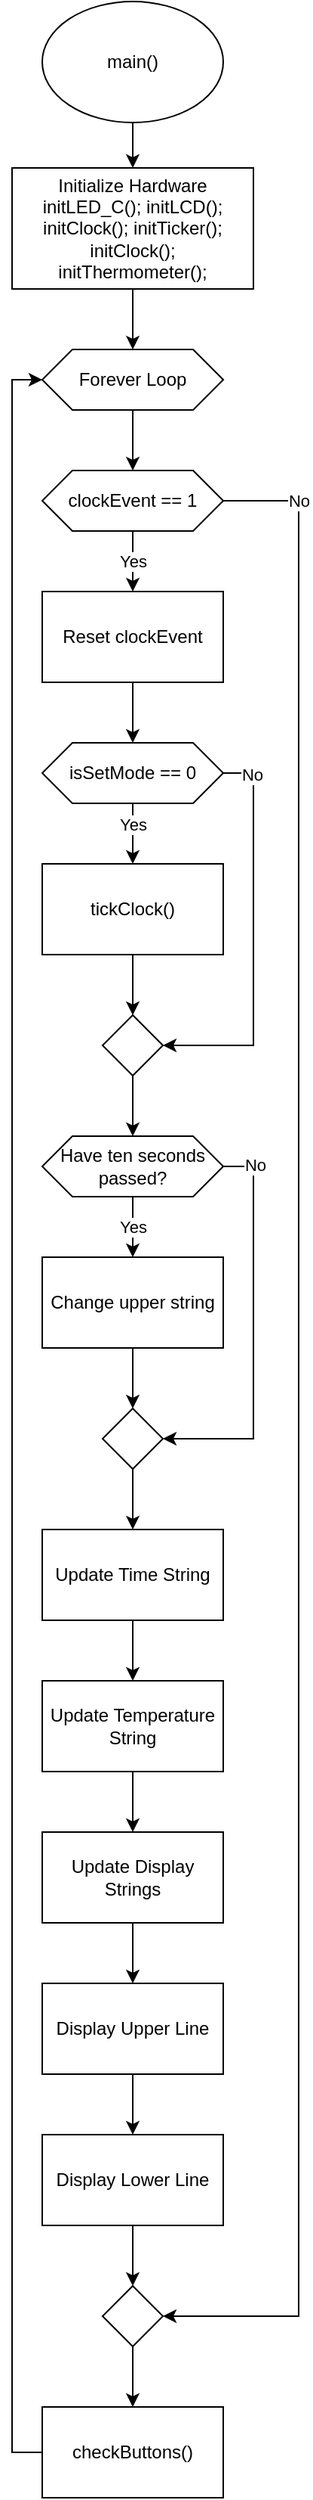 <mxfile version="24.4.2" type="github" pages="6">
  <diagram name="flowchart_main_c_v1" id="LAKEMwU9PvFR6IIZpZZs">
    <mxGraphModel dx="674" dy="557" grid="1" gridSize="10" guides="1" tooltips="1" connect="1" arrows="1" fold="1" page="0" pageScale="1" pageWidth="827" pageHeight="1169" math="0" shadow="0">
      <root>
        <mxCell id="0" />
        <mxCell id="1" parent="0" />
        <mxCell id="TqmoeLS89Wx1oiJrOEIb-1" style="edgeStyle=orthogonalEdgeStyle;rounded=0;orthogonalLoop=1;jettySize=auto;html=1;exitX=0.5;exitY=1;exitDx=0;exitDy=0;" edge="1" parent="1" source="TqmoeLS89Wx1oiJrOEIb-2" target="TqmoeLS89Wx1oiJrOEIb-4">
          <mxGeometry relative="1" as="geometry">
            <mxPoint x="400.238" y="360" as="targetPoint" />
          </mxGeometry>
        </mxCell>
        <mxCell id="TqmoeLS89Wx1oiJrOEIb-2" value="main()" style="ellipse;whiteSpace=wrap;html=1;" vertex="1" parent="1">
          <mxGeometry x="340" y="250" width="120" height="80" as="geometry" />
        </mxCell>
        <mxCell id="TqmoeLS89Wx1oiJrOEIb-3" value="" style="edgeStyle=orthogonalEdgeStyle;rounded=0;orthogonalLoop=1;jettySize=auto;html=1;" edge="1" parent="1" source="TqmoeLS89Wx1oiJrOEIb-4" target="TqmoeLS89Wx1oiJrOEIb-6">
          <mxGeometry relative="1" as="geometry">
            <mxPoint x="400" y="520" as="targetPoint" />
          </mxGeometry>
        </mxCell>
        <mxCell id="TqmoeLS89Wx1oiJrOEIb-4" value="&lt;div&gt;Initialize Hardware&lt;/div&gt;&lt;div&gt;initLED_C(); initLCD(); initClock(); initTicker(); initClock(); initThermometer();&lt;br&gt;&lt;/div&gt;" style="rounded=0;whiteSpace=wrap;html=1;" vertex="1" parent="1">
          <mxGeometry x="320" y="360" width="160" height="80" as="geometry" />
        </mxCell>
        <mxCell id="TqmoeLS89Wx1oiJrOEIb-5" style="edgeStyle=orthogonalEdgeStyle;rounded=0;orthogonalLoop=1;jettySize=auto;html=1;exitX=0.5;exitY=1;exitDx=0;exitDy=0;entryX=0.5;entryY=0;entryDx=0;entryDy=0;" edge="1" parent="1" source="TqmoeLS89Wx1oiJrOEIb-6" target="TqmoeLS89Wx1oiJrOEIb-10">
          <mxGeometry relative="1" as="geometry" />
        </mxCell>
        <mxCell id="TqmoeLS89Wx1oiJrOEIb-6" value="Forever Loop" style="shape=hexagon;perimeter=hexagonPerimeter2;whiteSpace=wrap;html=1;fixedSize=1;" vertex="1" parent="1">
          <mxGeometry x="340" y="480" width="120" height="40" as="geometry" />
        </mxCell>
        <mxCell id="TqmoeLS89Wx1oiJrOEIb-7" value="Yes" style="edgeStyle=orthogonalEdgeStyle;rounded=0;orthogonalLoop=1;jettySize=auto;html=1;" edge="1" parent="1" source="TqmoeLS89Wx1oiJrOEIb-10" target="TqmoeLS89Wx1oiJrOEIb-12">
          <mxGeometry relative="1" as="geometry" />
        </mxCell>
        <mxCell id="TqmoeLS89Wx1oiJrOEIb-8" style="edgeStyle=orthogonalEdgeStyle;rounded=0;orthogonalLoop=1;jettySize=auto;html=1;exitX=1;exitY=0.5;exitDx=0;exitDy=0;entryX=1;entryY=0.5;entryDx=0;entryDy=0;" edge="1" parent="1" source="TqmoeLS89Wx1oiJrOEIb-10" target="TqmoeLS89Wx1oiJrOEIb-42">
          <mxGeometry relative="1" as="geometry">
            <Array as="points">
              <mxPoint x="510" y="580" />
              <mxPoint x="510" y="1780" />
            </Array>
          </mxGeometry>
        </mxCell>
        <mxCell id="TqmoeLS89Wx1oiJrOEIb-9" value="No" style="edgeLabel;html=1;align=center;verticalAlign=middle;resizable=0;points=[];" vertex="1" connectable="0" parent="TqmoeLS89Wx1oiJrOEIb-8">
          <mxGeometry x="-0.921" y="3" relative="1" as="geometry">
            <mxPoint x="-3" y="-3" as="offset" />
          </mxGeometry>
        </mxCell>
        <mxCell id="TqmoeLS89Wx1oiJrOEIb-10" value="clockEvent == 1" style="shape=hexagon;perimeter=hexagonPerimeter2;whiteSpace=wrap;html=1;fixedSize=1;" vertex="1" parent="1">
          <mxGeometry x="340" y="560" width="120" height="40" as="geometry" />
        </mxCell>
        <mxCell id="TqmoeLS89Wx1oiJrOEIb-11" style="edgeStyle=orthogonalEdgeStyle;rounded=0;orthogonalLoop=1;jettySize=auto;html=1;exitX=0.5;exitY=1;exitDx=0;exitDy=0;entryX=0.5;entryY=0;entryDx=0;entryDy=0;" edge="1" parent="1" source="TqmoeLS89Wx1oiJrOEIb-12" target="TqmoeLS89Wx1oiJrOEIb-17">
          <mxGeometry relative="1" as="geometry" />
        </mxCell>
        <mxCell id="TqmoeLS89Wx1oiJrOEIb-12" value="Reset clockEvent" style="whiteSpace=wrap;html=1;" vertex="1" parent="1">
          <mxGeometry x="340" y="640" width="120" height="60" as="geometry" />
        </mxCell>
        <mxCell id="TqmoeLS89Wx1oiJrOEIb-13" value="" style="edgeStyle=orthogonalEdgeStyle;rounded=0;orthogonalLoop=1;jettySize=auto;html=1;" edge="1" parent="1" source="TqmoeLS89Wx1oiJrOEIb-17" target="TqmoeLS89Wx1oiJrOEIb-19">
          <mxGeometry relative="1" as="geometry" />
        </mxCell>
        <mxCell id="TqmoeLS89Wx1oiJrOEIb-14" value="&lt;div&gt;Yes&lt;/div&gt;" style="edgeLabel;html=1;align=center;verticalAlign=middle;resizable=0;points=[];movable=0;rotatable=0;deletable=0;editable=0;locked=1;connectable=0;" vertex="1" connectable="0" parent="TqmoeLS89Wx1oiJrOEIb-13">
          <mxGeometry x="-0.325" y="-1" relative="1" as="geometry">
            <mxPoint x="1" as="offset" />
          </mxGeometry>
        </mxCell>
        <mxCell id="TqmoeLS89Wx1oiJrOEIb-15" style="edgeStyle=orthogonalEdgeStyle;rounded=0;orthogonalLoop=1;jettySize=auto;html=1;exitX=1;exitY=0.5;exitDx=0;exitDy=0;entryX=1;entryY=0.5;entryDx=0;entryDy=0;" edge="1" parent="1" source="TqmoeLS89Wx1oiJrOEIb-17" target="TqmoeLS89Wx1oiJrOEIb-21">
          <mxGeometry relative="1" as="geometry" />
        </mxCell>
        <mxCell id="TqmoeLS89Wx1oiJrOEIb-16" value="&lt;div&gt;No&lt;/div&gt;" style="edgeLabel;html=1;align=center;verticalAlign=middle;resizable=0;points=[];" vertex="1" connectable="0" parent="TqmoeLS89Wx1oiJrOEIb-15">
          <mxGeometry x="-0.172" y="-1" relative="1" as="geometry">
            <mxPoint y="-87" as="offset" />
          </mxGeometry>
        </mxCell>
        <mxCell id="TqmoeLS89Wx1oiJrOEIb-17" value="isSetMode == 0" style="shape=hexagon;perimeter=hexagonPerimeter2;whiteSpace=wrap;html=1;fixedSize=1;" vertex="1" parent="1">
          <mxGeometry x="340" y="740" width="120" height="40" as="geometry" />
        </mxCell>
        <mxCell id="TqmoeLS89Wx1oiJrOEIb-18" value="" style="edgeStyle=orthogonalEdgeStyle;rounded=0;orthogonalLoop=1;jettySize=auto;html=1;" edge="1" parent="1" source="TqmoeLS89Wx1oiJrOEIb-19" target="TqmoeLS89Wx1oiJrOEIb-21">
          <mxGeometry relative="1" as="geometry" />
        </mxCell>
        <mxCell id="TqmoeLS89Wx1oiJrOEIb-19" value="tickClock()" style="whiteSpace=wrap;html=1;" vertex="1" parent="1">
          <mxGeometry x="340" y="820" width="120" height="60" as="geometry" />
        </mxCell>
        <mxCell id="TqmoeLS89Wx1oiJrOEIb-20" style="edgeStyle=orthogonalEdgeStyle;rounded=0;orthogonalLoop=1;jettySize=auto;html=1;exitX=0.5;exitY=1;exitDx=0;exitDy=0;entryX=0.5;entryY=0;entryDx=0;entryDy=0;" edge="1" parent="1" source="TqmoeLS89Wx1oiJrOEIb-21" target="TqmoeLS89Wx1oiJrOEIb-26">
          <mxGeometry relative="1" as="geometry" />
        </mxCell>
        <mxCell id="TqmoeLS89Wx1oiJrOEIb-21" value="" style="rhombus;whiteSpace=wrap;html=1;" vertex="1" parent="1">
          <mxGeometry x="380" y="920" width="40" height="40" as="geometry" />
        </mxCell>
        <mxCell id="TqmoeLS89Wx1oiJrOEIb-22" value="" style="edgeStyle=orthogonalEdgeStyle;rounded=0;orthogonalLoop=1;jettySize=auto;html=1;" edge="1" parent="1" source="TqmoeLS89Wx1oiJrOEIb-26" target="TqmoeLS89Wx1oiJrOEIb-28">
          <mxGeometry relative="1" as="geometry" />
        </mxCell>
        <mxCell id="TqmoeLS89Wx1oiJrOEIb-23" value="&lt;div&gt;Yes&lt;/div&gt;" style="edgeLabel;html=1;align=center;verticalAlign=middle;resizable=0;points=[];" vertex="1" connectable="0" parent="TqmoeLS89Wx1oiJrOEIb-22">
          <mxGeometry x="-0.45" y="-2" relative="1" as="geometry">
            <mxPoint x="2" y="9" as="offset" />
          </mxGeometry>
        </mxCell>
        <mxCell id="TqmoeLS89Wx1oiJrOEIb-24" style="edgeStyle=orthogonalEdgeStyle;rounded=0;orthogonalLoop=1;jettySize=auto;html=1;exitX=1;exitY=0.5;exitDx=0;exitDy=0;entryX=1;entryY=0.5;entryDx=0;entryDy=0;" edge="1" parent="1" source="TqmoeLS89Wx1oiJrOEIb-26" target="TqmoeLS89Wx1oiJrOEIb-30">
          <mxGeometry relative="1" as="geometry" />
        </mxCell>
        <mxCell id="TqmoeLS89Wx1oiJrOEIb-25" value="No" style="edgeLabel;html=1;align=center;verticalAlign=middle;resizable=0;points=[];" vertex="1" connectable="0" parent="TqmoeLS89Wx1oiJrOEIb-24">
          <mxGeometry x="-0.846" y="2" relative="1" as="geometry">
            <mxPoint x="-1" y="-1" as="offset" />
          </mxGeometry>
        </mxCell>
        <mxCell id="TqmoeLS89Wx1oiJrOEIb-26" value="Have ten seconds passed?" style="shape=hexagon;perimeter=hexagonPerimeter2;whiteSpace=wrap;html=1;fixedSize=1;" vertex="1" parent="1">
          <mxGeometry x="340" y="1000" width="120" height="40" as="geometry" />
        </mxCell>
        <mxCell id="TqmoeLS89Wx1oiJrOEIb-27" value="" style="edgeStyle=orthogonalEdgeStyle;rounded=0;orthogonalLoop=1;jettySize=auto;html=1;" edge="1" parent="1" source="TqmoeLS89Wx1oiJrOEIb-28" target="TqmoeLS89Wx1oiJrOEIb-30">
          <mxGeometry relative="1" as="geometry" />
        </mxCell>
        <mxCell id="TqmoeLS89Wx1oiJrOEIb-28" value="Change upper string" style="whiteSpace=wrap;html=1;" vertex="1" parent="1">
          <mxGeometry x="340" y="1080" width="120" height="60" as="geometry" />
        </mxCell>
        <mxCell id="TqmoeLS89Wx1oiJrOEIb-29" value="" style="edgeStyle=orthogonalEdgeStyle;rounded=0;orthogonalLoop=1;jettySize=auto;html=1;" edge="1" parent="1" source="TqmoeLS89Wx1oiJrOEIb-30" target="TqmoeLS89Wx1oiJrOEIb-32">
          <mxGeometry relative="1" as="geometry" />
        </mxCell>
        <mxCell id="TqmoeLS89Wx1oiJrOEIb-30" value="" style="rhombus;whiteSpace=wrap;html=1;" vertex="1" parent="1">
          <mxGeometry x="380" y="1180" width="40" height="40" as="geometry" />
        </mxCell>
        <mxCell id="TqmoeLS89Wx1oiJrOEIb-31" value="" style="edgeStyle=orthogonalEdgeStyle;rounded=0;orthogonalLoop=1;jettySize=auto;html=1;" edge="1" parent="1" source="TqmoeLS89Wx1oiJrOEIb-32" target="TqmoeLS89Wx1oiJrOEIb-34">
          <mxGeometry relative="1" as="geometry" />
        </mxCell>
        <mxCell id="TqmoeLS89Wx1oiJrOEIb-32" value="Update Time String" style="whiteSpace=wrap;html=1;" vertex="1" parent="1">
          <mxGeometry x="340" y="1260" width="120" height="60" as="geometry" />
        </mxCell>
        <mxCell id="TqmoeLS89Wx1oiJrOEIb-33" value="" style="edgeStyle=orthogonalEdgeStyle;rounded=0;orthogonalLoop=1;jettySize=auto;html=1;" edge="1" parent="1" source="TqmoeLS89Wx1oiJrOEIb-34" target="TqmoeLS89Wx1oiJrOEIb-36">
          <mxGeometry relative="1" as="geometry" />
        </mxCell>
        <mxCell id="TqmoeLS89Wx1oiJrOEIb-34" value="Update Temperature String" style="whiteSpace=wrap;html=1;" vertex="1" parent="1">
          <mxGeometry x="340" y="1360" width="120" height="60" as="geometry" />
        </mxCell>
        <mxCell id="TqmoeLS89Wx1oiJrOEIb-35" value="" style="edgeStyle=orthogonalEdgeStyle;rounded=0;orthogonalLoop=1;jettySize=auto;html=1;" edge="1" parent="1" source="TqmoeLS89Wx1oiJrOEIb-36" target="TqmoeLS89Wx1oiJrOEIb-38">
          <mxGeometry relative="1" as="geometry" />
        </mxCell>
        <mxCell id="TqmoeLS89Wx1oiJrOEIb-36" value="Update Display Strings" style="whiteSpace=wrap;html=1;" vertex="1" parent="1">
          <mxGeometry x="340" y="1460" width="120" height="60" as="geometry" />
        </mxCell>
        <mxCell id="TqmoeLS89Wx1oiJrOEIb-37" value="" style="edgeStyle=orthogonalEdgeStyle;rounded=0;orthogonalLoop=1;jettySize=auto;html=1;" edge="1" parent="1" source="TqmoeLS89Wx1oiJrOEIb-38" target="TqmoeLS89Wx1oiJrOEIb-40">
          <mxGeometry relative="1" as="geometry" />
        </mxCell>
        <mxCell id="TqmoeLS89Wx1oiJrOEIb-38" value="Display Upper Line" style="whiteSpace=wrap;html=1;" vertex="1" parent="1">
          <mxGeometry x="340" y="1560" width="120" height="60" as="geometry" />
        </mxCell>
        <mxCell id="TqmoeLS89Wx1oiJrOEIb-39" value="" style="edgeStyle=orthogonalEdgeStyle;rounded=0;orthogonalLoop=1;jettySize=auto;html=1;" edge="1" parent="1" source="TqmoeLS89Wx1oiJrOEIb-40" target="TqmoeLS89Wx1oiJrOEIb-42">
          <mxGeometry relative="1" as="geometry" />
        </mxCell>
        <mxCell id="TqmoeLS89Wx1oiJrOEIb-40" value="Display Lower Line" style="whiteSpace=wrap;html=1;" vertex="1" parent="1">
          <mxGeometry x="340" y="1660" width="120" height="60" as="geometry" />
        </mxCell>
        <mxCell id="TqmoeLS89Wx1oiJrOEIb-41" value="" style="edgeStyle=orthogonalEdgeStyle;rounded=0;orthogonalLoop=1;jettySize=auto;html=1;" edge="1" parent="1" source="TqmoeLS89Wx1oiJrOEIb-42" target="TqmoeLS89Wx1oiJrOEIb-44">
          <mxGeometry relative="1" as="geometry" />
        </mxCell>
        <mxCell id="TqmoeLS89Wx1oiJrOEIb-42" value="" style="rhombus;whiteSpace=wrap;html=1;" vertex="1" parent="1">
          <mxGeometry x="380" y="1760" width="40" height="40" as="geometry" />
        </mxCell>
        <mxCell id="TqmoeLS89Wx1oiJrOEIb-43" style="edgeStyle=orthogonalEdgeStyle;rounded=0;orthogonalLoop=1;jettySize=auto;html=1;exitX=0;exitY=0.5;exitDx=0;exitDy=0;entryX=0;entryY=0.5;entryDx=0;entryDy=0;" edge="1" parent="1" source="TqmoeLS89Wx1oiJrOEIb-44" target="TqmoeLS89Wx1oiJrOEIb-6">
          <mxGeometry relative="1" as="geometry" />
        </mxCell>
        <mxCell id="TqmoeLS89Wx1oiJrOEIb-44" value="checkButtons()" style="whiteSpace=wrap;html=1;" vertex="1" parent="1">
          <mxGeometry x="340" y="1840" width="120" height="60" as="geometry" />
        </mxCell>
      </root>
    </mxGraphModel>
  </diagram>
  <diagram name="flowchart_led_asm_v1" id="KltzF19rLZG0fNIekWbs">
    <mxGraphModel dx="843" dy="696" grid="1" gridSize="10" guides="1" tooltips="1" connect="1" arrows="1" fold="1" page="0" pageScale="1" pageWidth="827" pageHeight="1169" math="0" shadow="0">
      <root>
        <mxCell id="0" />
        <mxCell id="1" parent="0" />
        <mxCell id="3n9LEDOtnd_Jcds808YG-3" value="" style="edgeStyle=orthogonalEdgeStyle;rounded=0;orthogonalLoop=1;jettySize=auto;html=1;" edge="1" parent="1" source="3cs3qNd--yN3s4iW0PKz-1" target="3n9LEDOtnd_Jcds808YG-2">
          <mxGeometry relative="1" as="geometry" />
        </mxCell>
        <mxCell id="3cs3qNd--yN3s4iW0PKz-1" value="initLED()" style="ellipse;whiteSpace=wrap;html=1;" vertex="1" parent="1">
          <mxGeometry x="40" y="160" width="120" height="80" as="geometry" />
        </mxCell>
        <mxCell id="3n9LEDOtnd_Jcds808YG-9" value="" style="edgeStyle=orthogonalEdgeStyle;rounded=0;orthogonalLoop=1;jettySize=auto;html=1;" edge="1" parent="1" source="3cs3qNd--yN3s4iW0PKz-2" target="3n9LEDOtnd_Jcds808YG-8">
          <mxGeometry relative="1" as="geometry" />
        </mxCell>
        <mxCell id="3cs3qNd--yN3s4iW0PKz-2" value="setLED()" style="ellipse;whiteSpace=wrap;html=1;" vertex="1" parent="1">
          <mxGeometry x="240" y="160" width="120" height="80" as="geometry" />
        </mxCell>
        <mxCell id="3n9LEDOtnd_Jcds808YG-11" value="" style="edgeStyle=orthogonalEdgeStyle;rounded=0;orthogonalLoop=1;jettySize=auto;html=1;" edge="1" parent="1" source="3cs3qNd--yN3s4iW0PKz-3" target="3n9LEDOtnd_Jcds808YG-10">
          <mxGeometry relative="1" as="geometry" />
        </mxCell>
        <mxCell id="3cs3qNd--yN3s4iW0PKz-3" value="getLED()" style="ellipse;whiteSpace=wrap;html=1;" vertex="1" parent="1">
          <mxGeometry x="440" y="160" width="120" height="80" as="geometry" />
        </mxCell>
        <mxCell id="3n9LEDOtnd_Jcds808YG-13" value="" style="edgeStyle=orthogonalEdgeStyle;rounded=0;orthogonalLoop=1;jettySize=auto;html=1;" edge="1" parent="1" source="3cs3qNd--yN3s4iW0PKz-4" target="3n9LEDOtnd_Jcds808YG-12">
          <mxGeometry relative="1" as="geometry" />
        </mxCell>
        <mxCell id="3cs3qNd--yN3s4iW0PKz-4" value="toggleLED()" style="ellipse;whiteSpace=wrap;html=1;" vertex="1" parent="1">
          <mxGeometry x="640" y="160" width="120" height="80" as="geometry" />
        </mxCell>
        <mxCell id="3n9LEDOtnd_Jcds808YG-5" value="" style="edgeStyle=orthogonalEdgeStyle;rounded=0;orthogonalLoop=1;jettySize=auto;html=1;" edge="1" parent="1" source="3n9LEDOtnd_Jcds808YG-2" target="3n9LEDOtnd_Jcds808YG-4">
          <mxGeometry relative="1" as="geometry" />
        </mxCell>
        <mxCell id="3n9LEDOtnd_Jcds808YG-2" value="Set Port J.1 as output" style="whiteSpace=wrap;html=1;" vertex="1" parent="1">
          <mxGeometry x="40" y="280" width="120" height="60" as="geometry" />
        </mxCell>
        <mxCell id="3n9LEDOtnd_Jcds808YG-7" value="" style="edgeStyle=orthogonalEdgeStyle;rounded=0;orthogonalLoop=1;jettySize=auto;html=1;" edge="1" parent="1" source="3n9LEDOtnd_Jcds808YG-4" target="3n9LEDOtnd_Jcds808YG-6">
          <mxGeometry relative="1" as="geometry" />
        </mxCell>
        <mxCell id="3n9LEDOtnd_Jcds808YG-4" value="J.1=0 to activate LEDs" style="whiteSpace=wrap;html=1;" vertex="1" parent="1">
          <mxGeometry x="40" y="400" width="120" height="60" as="geometry" />
        </mxCell>
        <mxCell id="3n9LEDOtnd_Jcds808YG-6" value="Port B.7...0 as outputs" style="whiteSpace=wrap;html=1;" vertex="1" parent="1">
          <mxGeometry x="40" y="520" width="120" height="60" as="geometry" />
        </mxCell>
        <mxCell id="3n9LEDOtnd_Jcds808YG-8" value="Store bits in register B in port B" style="whiteSpace=wrap;html=1;" vertex="1" parent="1">
          <mxGeometry x="240" y="280" width="120" height="60" as="geometry" />
        </mxCell>
        <mxCell id="3n9LEDOtnd_Jcds808YG-10" value="Load bits from port B into register B" style="whiteSpace=wrap;html=1;" vertex="1" parent="1">
          <mxGeometry x="440" y="280" width="120" height="60" as="geometry" />
        </mxCell>
        <mxCell id="3n9LEDOtnd_Jcds808YG-15" value="" style="edgeStyle=orthogonalEdgeStyle;rounded=0;orthogonalLoop=1;jettySize=auto;html=1;" edge="1" parent="1" source="3n9LEDOtnd_Jcds808YG-12" target="3n9LEDOtnd_Jcds808YG-14">
          <mxGeometry relative="1" as="geometry" />
        </mxCell>
        <mxCell id="3n9LEDOtnd_Jcds808YG-12" value="XOR bits in register B with set bits in port B" style="whiteSpace=wrap;html=1;" vertex="1" parent="1">
          <mxGeometry x="640" y="280" width="120" height="60" as="geometry" />
        </mxCell>
        <mxCell id="3n9LEDOtnd_Jcds808YG-14" value="Store resulting bits in port B" style="whiteSpace=wrap;html=1;" vertex="1" parent="1">
          <mxGeometry x="640" y="400" width="120" height="60" as="geometry" />
        </mxCell>
      </root>
    </mxGraphModel>
  </diagram>
  <diagram id="00r_fYVAh7q37uT4tPWA" name="flowchart_clock_c_v1">
    <mxGraphModel dx="2325" dy="1238" grid="1" gridSize="10" guides="1" tooltips="1" connect="1" arrows="1" fold="1" page="1" pageScale="1" pageWidth="827" pageHeight="1169" math="0" shadow="0">
      <root>
        <mxCell id="0" />
        <mxCell id="1" parent="0" />
        <mxCell id="wW0nV3dJ0z3skDTMjbBn-4" value="" style="edgeStyle=orthogonalEdgeStyle;rounded=0;orthogonalLoop=1;jettySize=auto;html=1;" edge="1" parent="1" source="wW0nV3dJ0z3skDTMjbBn-2" target="wW0nV3dJ0z3skDTMjbBn-5">
          <mxGeometry relative="1" as="geometry">
            <mxPoint x="220" y="260" as="targetPoint" />
          </mxGeometry>
        </mxCell>
        <mxCell id="wW0nV3dJ0z3skDTMjbBn-10" style="edgeStyle=orthogonalEdgeStyle;rounded=0;orthogonalLoop=1;jettySize=auto;html=1;exitX=1;exitY=0.5;exitDx=0;exitDy=0;entryX=0.5;entryY=0;entryDx=0;entryDy=0;" edge="1" parent="1" source="wW0nV3dJ0z3skDTMjbBn-2" target="wW0nV3dJ0z3skDTMjbBn-6">
          <mxGeometry relative="1" as="geometry" />
        </mxCell>
        <mxCell id="wW0nV3dJ0z3skDTMjbBn-14" style="edgeStyle=orthogonalEdgeStyle;rounded=0;orthogonalLoop=1;jettySize=auto;html=1;exitX=1;exitY=0.5;exitDx=0;exitDy=0;entryX=0.5;entryY=0;entryDx=0;entryDy=0;" edge="1" parent="1" source="wW0nV3dJ0z3skDTMjbBn-2" target="wW0nV3dJ0z3skDTMjbBn-15">
          <mxGeometry relative="1" as="geometry">
            <mxPoint x="720" y="210" as="targetPoint" />
          </mxGeometry>
        </mxCell>
        <mxCell id="wW0nV3dJ0z3skDTMjbBn-19" style="edgeStyle=orthogonalEdgeStyle;rounded=0;orthogonalLoop=1;jettySize=auto;html=1;exitX=1;exitY=0.5;exitDx=0;exitDy=0;entryX=0.5;entryY=0;entryDx=0;entryDy=0;" edge="1" parent="1" source="wW0nV3dJ0z3skDTMjbBn-2" target="wW0nV3dJ0z3skDTMjbBn-17">
          <mxGeometry relative="1" as="geometry" />
        </mxCell>
        <mxCell id="wW0nV3dJ0z3skDTMjbBn-20" style="edgeStyle=orthogonalEdgeStyle;rounded=0;orthogonalLoop=1;jettySize=auto;html=1;exitX=1;exitY=0.5;exitDx=0;exitDy=0;entryX=0.5;entryY=0;entryDx=0;entryDy=0;" edge="1" parent="1" source="wW0nV3dJ0z3skDTMjbBn-2" target="wW0nV3dJ0z3skDTMjbBn-18">
          <mxGeometry relative="1" as="geometry" />
        </mxCell>
        <mxCell id="wW0nV3dJ0z3skDTMjbBn-22" value="&lt;div&gt;==0&lt;/div&gt;" style="edgeLabel;html=1;align=center;verticalAlign=middle;resizable=0;points=[];" vertex="1" connectable="0" parent="wW0nV3dJ0z3skDTMjbBn-20">
          <mxGeometry x="-0.901" relative="1" as="geometry">
            <mxPoint as="offset" />
          </mxGeometry>
        </mxCell>
        <mxCell id="wW0nV3dJ0z3skDTMjbBn-25" style="edgeStyle=orthogonalEdgeStyle;rounded=0;orthogonalLoop=1;jettySize=auto;html=1;exitX=0;exitY=0.5;exitDx=0;exitDy=0;entryX=0.5;entryY=0;entryDx=0;entryDy=0;" edge="1" parent="1" source="wW0nV3dJ0z3skDTMjbBn-2" target="wW0nV3dJ0z3skDTMjbBn-16">
          <mxGeometry relative="1" as="geometry" />
        </mxCell>
        <mxCell id="wW0nV3dJ0z3skDTMjbBn-26" style="edgeStyle=orthogonalEdgeStyle;rounded=0;orthogonalLoop=1;jettySize=auto;html=1;exitX=0;exitY=0.5;exitDx=0;exitDy=0;entryX=0.5;entryY=0;entryDx=0;entryDy=0;" edge="1" parent="1" source="wW0nV3dJ0z3skDTMjbBn-2" target="wW0nV3dJ0z3skDTMjbBn-23">
          <mxGeometry relative="1" as="geometry" />
        </mxCell>
        <mxCell id="wW0nV3dJ0z3skDTMjbBn-27" style="edgeStyle=orthogonalEdgeStyle;rounded=0;orthogonalLoop=1;jettySize=auto;html=1;exitX=0;exitY=0.5;exitDx=0;exitDy=0;entryX=0.5;entryY=0;entryDx=0;entryDy=0;" edge="1" parent="1" source="wW0nV3dJ0z3skDTMjbBn-2" target="wW0nV3dJ0z3skDTMjbBn-24">
          <mxGeometry relative="1" as="geometry" />
        </mxCell>
        <mxCell id="wW0nV3dJ0z3skDTMjbBn-28" value="==1" style="edgeLabel;html=1;align=center;verticalAlign=middle;resizable=0;points=[];" vertex="1" connectable="0" parent="wW0nV3dJ0z3skDTMjbBn-27">
          <mxGeometry x="-0.884" y="-2" relative="1" as="geometry">
            <mxPoint x="12" y="2" as="offset" />
          </mxGeometry>
        </mxCell>
        <mxCell id="wW0nV3dJ0z3skDTMjbBn-2" value="SELECT12HOURS" style="shape=hexagon;perimeter=hexagonPerimeter2;whiteSpace=wrap;html=1;fixedSize=1;" vertex="1" parent="1">
          <mxGeometry x="320" y="80" width="120" height="40" as="geometry" />
        </mxCell>
        <mxCell id="wW0nV3dJ0z3skDTMjbBn-53" value="" style="edgeStyle=orthogonalEdgeStyle;rounded=0;orthogonalLoop=1;jettySize=auto;html=1;" edge="1" parent="1" source="wW0nV3dJ0z3skDTMjbBn-5" target="wW0nV3dJ0z3skDTMjbBn-52">
          <mxGeometry relative="1" as="geometry" />
        </mxCell>
        <mxCell id="wW0nV3dJ0z3skDTMjbBn-5" value="getTimeString()" style="ellipse;whiteSpace=wrap;html=1;" vertex="1" parent="1">
          <mxGeometry x="160" y="240" width="120" height="40" as="geometry" />
        </mxCell>
        <mxCell id="wW0nV3dJ0z3skDTMjbBn-6" value="incSeconds()" style="ellipse;whiteSpace=wrap;html=1;" vertex="1" parent="1">
          <mxGeometry x="480" y="240" width="120" height="40" as="geometry" />
        </mxCell>
        <mxCell id="wW0nV3dJ0z3skDTMjbBn-15" value="incMinutes()" style="ellipse;whiteSpace=wrap;html=1;" vertex="1" parent="1">
          <mxGeometry x="640" y="240" width="120" height="40" as="geometry" />
        </mxCell>
        <mxCell id="wW0nV3dJ0z3skDTMjbBn-16" value="incHours()" style="ellipse;whiteSpace=wrap;html=1;" vertex="1" parent="1">
          <mxGeometry y="240" width="120" height="40" as="geometry" />
        </mxCell>
        <mxCell id="wW0nV3dJ0z3skDTMjbBn-17" value="incHours()" style="ellipse;whiteSpace=wrap;html=1;" vertex="1" parent="1">
          <mxGeometry x="800" y="240" width="120" height="40" as="geometry" />
        </mxCell>
        <mxCell id="wW0nV3dJ0z3skDTMjbBn-77" value="" style="edgeStyle=orthogonalEdgeStyle;rounded=0;orthogonalLoop=1;jettySize=auto;html=1;" edge="1" parent="1" source="wW0nV3dJ0z3skDTMjbBn-18" target="wW0nV3dJ0z3skDTMjbBn-76">
          <mxGeometry relative="1" as="geometry" />
        </mxCell>
        <mxCell id="wW0nV3dJ0z3skDTMjbBn-18" value="getTimeString()" style="ellipse;whiteSpace=wrap;html=1;" vertex="1" parent="1">
          <mxGeometry x="960" y="240" width="120" height="40" as="geometry" />
        </mxCell>
        <mxCell id="wW0nV3dJ0z3skDTMjbBn-23" value="incMinutes()" style="ellipse;whiteSpace=wrap;html=1;" vertex="1" parent="1">
          <mxGeometry x="-160" y="240" width="120" height="40" as="geometry" />
        </mxCell>
        <mxCell id="wW0nV3dJ0z3skDTMjbBn-30" value="" style="edgeStyle=orthogonalEdgeStyle;rounded=0;orthogonalLoop=1;jettySize=auto;html=1;" edge="1" parent="1" source="wW0nV3dJ0z3skDTMjbBn-24" target="wW0nV3dJ0z3skDTMjbBn-29">
          <mxGeometry relative="1" as="geometry" />
        </mxCell>
        <mxCell id="wW0nV3dJ0z3skDTMjbBn-24" value="incSeconds()" style="ellipse;whiteSpace=wrap;html=1;" vertex="1" parent="1">
          <mxGeometry x="-320" y="240" width="120" height="40" as="geometry" />
        </mxCell>
        <mxCell id="wW0nV3dJ0z3skDTMjbBn-32" style="edgeStyle=orthogonalEdgeStyle;rounded=0;orthogonalLoop=1;jettySize=auto;html=1;exitX=0.5;exitY=1;exitDx=0;exitDy=0;entryX=0.5;entryY=0;entryDx=0;entryDy=0;" edge="1" parent="1" source="wW0nV3dJ0z3skDTMjbBn-29" target="wW0nV3dJ0z3skDTMjbBn-31">
          <mxGeometry relative="1" as="geometry" />
        </mxCell>
        <mxCell id="wW0nV3dJ0z3skDTMjbBn-29" value="seconds++" style="whiteSpace=wrap;html=1;" vertex="1" parent="1">
          <mxGeometry x="-320" y="320" width="120" height="40" as="geometry" />
        </mxCell>
        <mxCell id="wW0nV3dJ0z3skDTMjbBn-34" value="" style="edgeStyle=orthogonalEdgeStyle;rounded=0;orthogonalLoop=1;jettySize=auto;html=1;" edge="1" parent="1" source="wW0nV3dJ0z3skDTMjbBn-31" target="wW0nV3dJ0z3skDTMjbBn-33">
          <mxGeometry relative="1" as="geometry" />
        </mxCell>
        <mxCell id="wW0nV3dJ0z3skDTMjbBn-35" value="Yes" style="edgeLabel;html=1;align=center;verticalAlign=middle;resizable=0;points=[];" vertex="1" connectable="0" parent="wW0nV3dJ0z3skDTMjbBn-34">
          <mxGeometry x="-0.05" y="1" relative="1" as="geometry">
            <mxPoint x="-1" as="offset" />
          </mxGeometry>
        </mxCell>
        <mxCell id="wW0nV3dJ0z3skDTMjbBn-31" value="seconds == 60" style="shape=hexagon;perimeter=hexagonPerimeter2;whiteSpace=wrap;html=1;fixedSize=1;" vertex="1" parent="1">
          <mxGeometry x="-320" y="400" width="120" height="40" as="geometry" />
        </mxCell>
        <mxCell id="wW0nV3dJ0z3skDTMjbBn-33" value="seconds = 0" style="whiteSpace=wrap;html=1;" vertex="1" parent="1">
          <mxGeometry x="-320" y="480" width="120" height="40" as="geometry" />
        </mxCell>
        <mxCell id="wW0nV3dJ0z3skDTMjbBn-38" value="" style="edgeStyle=orthogonalEdgeStyle;rounded=0;orthogonalLoop=1;jettySize=auto;html=1;" edge="1" parent="1" target="wW0nV3dJ0z3skDTMjbBn-40">
          <mxGeometry relative="1" as="geometry">
            <mxPoint x="-100" y="280" as="sourcePoint" />
          </mxGeometry>
        </mxCell>
        <mxCell id="wW0nV3dJ0z3skDTMjbBn-39" style="edgeStyle=orthogonalEdgeStyle;rounded=0;orthogonalLoop=1;jettySize=auto;html=1;exitX=0.5;exitY=1;exitDx=0;exitDy=0;entryX=0.5;entryY=0;entryDx=0;entryDy=0;" edge="1" parent="1" source="wW0nV3dJ0z3skDTMjbBn-40" target="wW0nV3dJ0z3skDTMjbBn-43">
          <mxGeometry relative="1" as="geometry" />
        </mxCell>
        <mxCell id="wW0nV3dJ0z3skDTMjbBn-40" value="minutes++" style="whiteSpace=wrap;html=1;" vertex="1" parent="1">
          <mxGeometry x="-160" y="320" width="120" height="40" as="geometry" />
        </mxCell>
        <mxCell id="wW0nV3dJ0z3skDTMjbBn-41" value="" style="edgeStyle=orthogonalEdgeStyle;rounded=0;orthogonalLoop=1;jettySize=auto;html=1;" edge="1" parent="1" source="wW0nV3dJ0z3skDTMjbBn-43" target="wW0nV3dJ0z3skDTMjbBn-44">
          <mxGeometry relative="1" as="geometry" />
        </mxCell>
        <mxCell id="wW0nV3dJ0z3skDTMjbBn-42" value="Yes" style="edgeLabel;html=1;align=center;verticalAlign=middle;resizable=0;points=[];" vertex="1" connectable="0" parent="wW0nV3dJ0z3skDTMjbBn-41">
          <mxGeometry x="-0.05" y="1" relative="1" as="geometry">
            <mxPoint x="-1" as="offset" />
          </mxGeometry>
        </mxCell>
        <mxCell id="wW0nV3dJ0z3skDTMjbBn-43" value="minutes == 60" style="shape=hexagon;perimeter=hexagonPerimeter2;whiteSpace=wrap;html=1;fixedSize=1;" vertex="1" parent="1">
          <mxGeometry x="-160" y="400" width="120" height="40" as="geometry" />
        </mxCell>
        <mxCell id="wW0nV3dJ0z3skDTMjbBn-44" value="minutes = 0" style="whiteSpace=wrap;html=1;" vertex="1" parent="1">
          <mxGeometry x="-160" y="480" width="120" height="40" as="geometry" />
        </mxCell>
        <mxCell id="wW0nV3dJ0z3skDTMjbBn-45" value="" style="edgeStyle=orthogonalEdgeStyle;rounded=0;orthogonalLoop=1;jettySize=auto;html=1;" edge="1" parent="1" target="wW0nV3dJ0z3skDTMjbBn-47">
          <mxGeometry relative="1" as="geometry">
            <mxPoint x="60" y="280" as="sourcePoint" />
          </mxGeometry>
        </mxCell>
        <mxCell id="wW0nV3dJ0z3skDTMjbBn-46" style="edgeStyle=orthogonalEdgeStyle;rounded=0;orthogonalLoop=1;jettySize=auto;html=1;exitX=0.5;exitY=1;exitDx=0;exitDy=0;entryX=0.5;entryY=0;entryDx=0;entryDy=0;" edge="1" parent="1" source="wW0nV3dJ0z3skDTMjbBn-47" target="wW0nV3dJ0z3skDTMjbBn-50">
          <mxGeometry relative="1" as="geometry" />
        </mxCell>
        <mxCell id="wW0nV3dJ0z3skDTMjbBn-47" value="hours++" style="whiteSpace=wrap;html=1;" vertex="1" parent="1">
          <mxGeometry y="320" width="120" height="40" as="geometry" />
        </mxCell>
        <mxCell id="wW0nV3dJ0z3skDTMjbBn-48" value="" style="edgeStyle=orthogonalEdgeStyle;rounded=0;orthogonalLoop=1;jettySize=auto;html=1;" edge="1" parent="1" source="wW0nV3dJ0z3skDTMjbBn-50" target="wW0nV3dJ0z3skDTMjbBn-51">
          <mxGeometry relative="1" as="geometry" />
        </mxCell>
        <mxCell id="wW0nV3dJ0z3skDTMjbBn-49" value="Yes" style="edgeLabel;html=1;align=center;verticalAlign=middle;resizable=0;points=[];" vertex="1" connectable="0" parent="wW0nV3dJ0z3skDTMjbBn-48">
          <mxGeometry x="-0.05" y="1" relative="1" as="geometry">
            <mxPoint x="-1" as="offset" />
          </mxGeometry>
        </mxCell>
        <mxCell id="wW0nV3dJ0z3skDTMjbBn-50" value="hours == 24" style="shape=hexagon;perimeter=hexagonPerimeter2;whiteSpace=wrap;html=1;fixedSize=1;" vertex="1" parent="1">
          <mxGeometry y="400" width="120" height="40" as="geometry" />
        </mxCell>
        <mxCell id="wW0nV3dJ0z3skDTMjbBn-51" value="hours = 0" style="whiteSpace=wrap;html=1;" vertex="1" parent="1">
          <mxGeometry y="480" width="120" height="40" as="geometry" />
        </mxCell>
        <mxCell id="wW0nV3dJ0z3skDTMjbBn-52" value="write string of shape HH:MM:SS in char buffer" style="whiteSpace=wrap;html=1;" vertex="1" parent="1">
          <mxGeometry x="160" y="320" width="120" height="50" as="geometry" />
        </mxCell>
        <mxCell id="wW0nV3dJ0z3skDTMjbBn-55" value="" style="edgeStyle=orthogonalEdgeStyle;rounded=0;orthogonalLoop=1;jettySize=auto;html=1;" edge="1" parent="1" target="wW0nV3dJ0z3skDTMjbBn-57">
          <mxGeometry relative="1" as="geometry">
            <mxPoint x="540" y="280" as="sourcePoint" />
          </mxGeometry>
        </mxCell>
        <mxCell id="wW0nV3dJ0z3skDTMjbBn-56" style="edgeStyle=orthogonalEdgeStyle;rounded=0;orthogonalLoop=1;jettySize=auto;html=1;exitX=0.5;exitY=1;exitDx=0;exitDy=0;entryX=0.5;entryY=0;entryDx=0;entryDy=0;" edge="1" parent="1" source="wW0nV3dJ0z3skDTMjbBn-57" target="wW0nV3dJ0z3skDTMjbBn-60">
          <mxGeometry relative="1" as="geometry" />
        </mxCell>
        <mxCell id="wW0nV3dJ0z3skDTMjbBn-57" value="seconds++" style="whiteSpace=wrap;html=1;" vertex="1" parent="1">
          <mxGeometry x="480" y="320" width="120" height="40" as="geometry" />
        </mxCell>
        <mxCell id="wW0nV3dJ0z3skDTMjbBn-58" value="" style="edgeStyle=orthogonalEdgeStyle;rounded=0;orthogonalLoop=1;jettySize=auto;html=1;" edge="1" parent="1" source="wW0nV3dJ0z3skDTMjbBn-60" target="wW0nV3dJ0z3skDTMjbBn-61">
          <mxGeometry relative="1" as="geometry" />
        </mxCell>
        <mxCell id="wW0nV3dJ0z3skDTMjbBn-59" value="Yes" style="edgeLabel;html=1;align=center;verticalAlign=middle;resizable=0;points=[];" vertex="1" connectable="0" parent="wW0nV3dJ0z3skDTMjbBn-58">
          <mxGeometry x="-0.05" y="1" relative="1" as="geometry">
            <mxPoint x="-1" as="offset" />
          </mxGeometry>
        </mxCell>
        <mxCell id="wW0nV3dJ0z3skDTMjbBn-60" value="seconds == 60" style="shape=hexagon;perimeter=hexagonPerimeter2;whiteSpace=wrap;html=1;fixedSize=1;" vertex="1" parent="1">
          <mxGeometry x="480" y="400" width="120" height="40" as="geometry" />
        </mxCell>
        <mxCell id="wW0nV3dJ0z3skDTMjbBn-61" value="seconds = 0" style="whiteSpace=wrap;html=1;" vertex="1" parent="1">
          <mxGeometry x="480" y="480" width="120" height="40" as="geometry" />
        </mxCell>
        <mxCell id="wW0nV3dJ0z3skDTMjbBn-62" value="" style="edgeStyle=orthogonalEdgeStyle;rounded=0;orthogonalLoop=1;jettySize=auto;html=1;" edge="1" parent="1" target="wW0nV3dJ0z3skDTMjbBn-64">
          <mxGeometry relative="1" as="geometry">
            <mxPoint x="700" y="280" as="sourcePoint" />
          </mxGeometry>
        </mxCell>
        <mxCell id="wW0nV3dJ0z3skDTMjbBn-63" style="edgeStyle=orthogonalEdgeStyle;rounded=0;orthogonalLoop=1;jettySize=auto;html=1;exitX=0.5;exitY=1;exitDx=0;exitDy=0;entryX=0.5;entryY=0;entryDx=0;entryDy=0;" edge="1" parent="1" source="wW0nV3dJ0z3skDTMjbBn-64" target="wW0nV3dJ0z3skDTMjbBn-67">
          <mxGeometry relative="1" as="geometry" />
        </mxCell>
        <mxCell id="wW0nV3dJ0z3skDTMjbBn-64" value="minutes++" style="whiteSpace=wrap;html=1;" vertex="1" parent="1">
          <mxGeometry x="640" y="320" width="120" height="40" as="geometry" />
        </mxCell>
        <mxCell id="wW0nV3dJ0z3skDTMjbBn-65" value="" style="edgeStyle=orthogonalEdgeStyle;rounded=0;orthogonalLoop=1;jettySize=auto;html=1;" edge="1" parent="1" source="wW0nV3dJ0z3skDTMjbBn-67" target="wW0nV3dJ0z3skDTMjbBn-68">
          <mxGeometry relative="1" as="geometry" />
        </mxCell>
        <mxCell id="wW0nV3dJ0z3skDTMjbBn-66" value="Yes" style="edgeLabel;html=1;align=center;verticalAlign=middle;resizable=0;points=[];" vertex="1" connectable="0" parent="wW0nV3dJ0z3skDTMjbBn-65">
          <mxGeometry x="-0.05" y="1" relative="1" as="geometry">
            <mxPoint x="-1" as="offset" />
          </mxGeometry>
        </mxCell>
        <mxCell id="wW0nV3dJ0z3skDTMjbBn-67" value="minutes == 60" style="shape=hexagon;perimeter=hexagonPerimeter2;whiteSpace=wrap;html=1;fixedSize=1;" vertex="1" parent="1">
          <mxGeometry x="640" y="400" width="120" height="40" as="geometry" />
        </mxCell>
        <mxCell id="wW0nV3dJ0z3skDTMjbBn-68" value="minutes = 0" style="whiteSpace=wrap;html=1;" vertex="1" parent="1">
          <mxGeometry x="640" y="480" width="120" height="40" as="geometry" />
        </mxCell>
        <mxCell id="wW0nV3dJ0z3skDTMjbBn-69" value="" style="edgeStyle=orthogonalEdgeStyle;rounded=0;orthogonalLoop=1;jettySize=auto;html=1;" edge="1" parent="1" target="wW0nV3dJ0z3skDTMjbBn-71">
          <mxGeometry relative="1" as="geometry">
            <mxPoint x="860" y="280" as="sourcePoint" />
          </mxGeometry>
        </mxCell>
        <mxCell id="wW0nV3dJ0z3skDTMjbBn-70" style="edgeStyle=orthogonalEdgeStyle;rounded=0;orthogonalLoop=1;jettySize=auto;html=1;exitX=0.5;exitY=1;exitDx=0;exitDy=0;entryX=0.5;entryY=0;entryDx=0;entryDy=0;" edge="1" parent="1" source="wW0nV3dJ0z3skDTMjbBn-71" target="wW0nV3dJ0z3skDTMjbBn-74">
          <mxGeometry relative="1" as="geometry" />
        </mxCell>
        <mxCell id="wW0nV3dJ0z3skDTMjbBn-71" value="hours++" style="whiteSpace=wrap;html=1;" vertex="1" parent="1">
          <mxGeometry x="800" y="320" width="120" height="40" as="geometry" />
        </mxCell>
        <mxCell id="wW0nV3dJ0z3skDTMjbBn-72" value="" style="edgeStyle=orthogonalEdgeStyle;rounded=0;orthogonalLoop=1;jettySize=auto;html=1;" edge="1" parent="1" source="wW0nV3dJ0z3skDTMjbBn-74" target="wW0nV3dJ0z3skDTMjbBn-75">
          <mxGeometry relative="1" as="geometry" />
        </mxCell>
        <mxCell id="wW0nV3dJ0z3skDTMjbBn-73" value="Yes" style="edgeLabel;html=1;align=center;verticalAlign=middle;resizable=0;points=[];" vertex="1" connectable="0" parent="wW0nV3dJ0z3skDTMjbBn-72">
          <mxGeometry x="-0.05" y="1" relative="1" as="geometry">
            <mxPoint x="-1" as="offset" />
          </mxGeometry>
        </mxCell>
        <mxCell id="wW0nV3dJ0z3skDTMjbBn-74" value="hours == 13" style="shape=hexagon;perimeter=hexagonPerimeter2;whiteSpace=wrap;html=1;fixedSize=1;" vertex="1" parent="1">
          <mxGeometry x="800" y="400" width="120" height="40" as="geometry" />
        </mxCell>
        <mxCell id="wW0nV3dJ0z3skDTMjbBn-75" value="hours = 1" style="whiteSpace=wrap;html=1;" vertex="1" parent="1">
          <mxGeometry x="800" y="480" width="120" height="40" as="geometry" />
        </mxCell>
        <mxCell id="wW0nV3dJ0z3skDTMjbBn-79" value="" style="edgeStyle=orthogonalEdgeStyle;rounded=0;orthogonalLoop=1;jettySize=auto;html=1;" edge="1" parent="1" source="wW0nV3dJ0z3skDTMjbBn-76" target="wW0nV3dJ0z3skDTMjbBn-78">
          <mxGeometry relative="1" as="geometry" />
        </mxCell>
        <mxCell id="wW0nV3dJ0z3skDTMjbBn-76" value="write string of shape HH:MM:SS into char buffer" style="whiteSpace=wrap;html=1;" vertex="1" parent="1">
          <mxGeometry x="960" y="320" width="120" height="60" as="geometry" />
        </mxCell>
        <mxCell id="wW0nV3dJ0z3skDTMjbBn-81" value="" style="edgeStyle=orthogonalEdgeStyle;rounded=0;orthogonalLoop=1;jettySize=auto;html=1;" edge="1" parent="1" source="wW0nV3dJ0z3skDTMjbBn-78" target="wW0nV3dJ0z3skDTMjbBn-80">
          <mxGeometry relative="1" as="geometry" />
        </mxCell>
        <mxCell id="wW0nV3dJ0z3skDTMjbBn-84" value="Yes" style="edgeLabel;html=1;align=center;verticalAlign=middle;resizable=0;points=[];" vertex="1" connectable="0" parent="wW0nV3dJ0z3skDTMjbBn-81">
          <mxGeometry x="-0.243" y="1" relative="1" as="geometry">
            <mxPoint x="-1" y="5" as="offset" />
          </mxGeometry>
        </mxCell>
        <mxCell id="wW0nV3dJ0z3skDTMjbBn-83" style="edgeStyle=orthogonalEdgeStyle;rounded=0;orthogonalLoop=1;jettySize=auto;html=1;exitX=1;exitY=0.5;exitDx=0;exitDy=0;entryX=0.5;entryY=0;entryDx=0;entryDy=0;" edge="1" parent="1" source="wW0nV3dJ0z3skDTMjbBn-78" target="wW0nV3dJ0z3skDTMjbBn-82">
          <mxGeometry relative="1" as="geometry" />
        </mxCell>
        <mxCell id="wW0nV3dJ0z3skDTMjbBn-85" value="No" style="edgeLabel;html=1;align=center;verticalAlign=middle;resizable=0;points=[];" vertex="1" connectable="0" parent="wW0nV3dJ0z3skDTMjbBn-83">
          <mxGeometry x="0.27" y="-1" relative="1" as="geometry">
            <mxPoint as="offset" />
          </mxGeometry>
        </mxCell>
        <mxCell id="wW0nV3dJ0z3skDTMjbBn-78" value="amPm == 0" style="shape=hexagon;perimeter=hexagonPerimeter2;whiteSpace=wrap;html=1;fixedSize=1;" vertex="1" parent="1">
          <mxGeometry x="960" y="400" width="120" height="40" as="geometry" />
        </mxCell>
        <mxCell id="wW0nV3dJ0z3skDTMjbBn-80" value="end string with &#39;AM&#39;" style="whiteSpace=wrap;html=1;" vertex="1" parent="1">
          <mxGeometry x="960" y="480" width="120" height="40" as="geometry" />
        </mxCell>
        <mxCell id="wW0nV3dJ0z3skDTMjbBn-82" value="end string with &#39;PM&#39;" style="whiteSpace=wrap;html=1;" vertex="1" parent="1">
          <mxGeometry x="1121" y="480" width="120" height="40" as="geometry" />
        </mxCell>
        <mxCell id="wW0nV3dJ0z3skDTMjbBn-90" value="" style="edgeStyle=orthogonalEdgeStyle;rounded=0;orthogonalLoop=1;jettySize=auto;html=1;" edge="1" parent="1" source="wW0nV3dJ0z3skDTMjbBn-86" target="wW0nV3dJ0z3skDTMjbBn-89">
          <mxGeometry relative="1" as="geometry" />
        </mxCell>
        <mxCell id="wW0nV3dJ0z3skDTMjbBn-86" value="tickClock()" style="ellipse;whiteSpace=wrap;html=1;" vertex="1" parent="1">
          <mxGeometry x="320" y="320" width="120" height="40" as="geometry" />
        </mxCell>
        <mxCell id="Hq5s0ieXtP1kKT92z6ZX-2" style="edgeStyle=orthogonalEdgeStyle;rounded=0;orthogonalLoop=1;jettySize=auto;html=1;exitX=0.5;exitY=1;exitDx=0;exitDy=0;entryX=0.5;entryY=0;entryDx=0;entryDy=0;" edge="1" parent="1" source="wW0nV3dJ0z3skDTMjbBn-89" target="Hq5s0ieXtP1kKT92z6ZX-1">
          <mxGeometry relative="1" as="geometry" />
        </mxCell>
        <mxCell id="wW0nV3dJ0z3skDTMjbBn-89" value="incSeconds()" style="whiteSpace=wrap;html=1;" vertex="1" parent="1">
          <mxGeometry x="320" y="400" width="120" height="40" as="geometry" />
        </mxCell>
        <mxCell id="Hq5s0ieXtP1kKT92z6ZX-4" style="edgeStyle=orthogonalEdgeStyle;rounded=0;orthogonalLoop=1;jettySize=auto;html=1;exitX=0.5;exitY=1;exitDx=0;exitDy=0;entryX=0.5;entryY=0;entryDx=0;entryDy=0;" edge="1" parent="1" source="Hq5s0ieXtP1kKT92z6ZX-1" target="Hq5s0ieXtP1kKT92z6ZX-3">
          <mxGeometry relative="1" as="geometry" />
        </mxCell>
        <mxCell id="Hq5s0ieXtP1kKT92z6ZX-9" value="Yes" style="edgeLabel;html=1;align=center;verticalAlign=middle;resizable=0;points=[];" vertex="1" connectable="0" parent="Hq5s0ieXtP1kKT92z6ZX-4">
          <mxGeometry x="-0.242" y="-1" relative="1" as="geometry">
            <mxPoint x="1" y="5" as="offset" />
          </mxGeometry>
        </mxCell>
        <mxCell id="Hq5s0ieXtP1kKT92z6ZX-1" value="seconds == 0" style="shape=hexagon;perimeter=hexagonPerimeter2;whiteSpace=wrap;html=1;fixedSize=1;" vertex="1" parent="1">
          <mxGeometry x="320" y="480" width="120" height="40" as="geometry" />
        </mxCell>
        <mxCell id="Hq5s0ieXtP1kKT92z6ZX-6" style="edgeStyle=orthogonalEdgeStyle;rounded=0;orthogonalLoop=1;jettySize=auto;html=1;exitX=0.5;exitY=1;exitDx=0;exitDy=0;entryX=0.5;entryY=0;entryDx=0;entryDy=0;" edge="1" parent="1" source="Hq5s0ieXtP1kKT92z6ZX-3" target="Hq5s0ieXtP1kKT92z6ZX-5">
          <mxGeometry relative="1" as="geometry" />
        </mxCell>
        <mxCell id="Hq5s0ieXtP1kKT92z6ZX-3" value="incMinutes()" style="whiteSpace=wrap;html=1;" vertex="1" parent="1">
          <mxGeometry x="320" y="560" width="120" height="40" as="geometry" />
        </mxCell>
        <mxCell id="Hq5s0ieXtP1kKT92z6ZX-8" style="edgeStyle=orthogonalEdgeStyle;rounded=0;orthogonalLoop=1;jettySize=auto;html=1;exitX=0.5;exitY=1;exitDx=0;exitDy=0;entryX=0.5;entryY=0;entryDx=0;entryDy=0;" edge="1" parent="1" source="Hq5s0ieXtP1kKT92z6ZX-5" target="Hq5s0ieXtP1kKT92z6ZX-7">
          <mxGeometry relative="1" as="geometry" />
        </mxCell>
        <mxCell id="Hq5s0ieXtP1kKT92z6ZX-10" value="&lt;div&gt;Yes&lt;/div&gt;" style="edgeLabel;html=1;align=center;verticalAlign=middle;resizable=0;points=[];" vertex="1" connectable="0" parent="Hq5s0ieXtP1kKT92z6ZX-8">
          <mxGeometry x="0.175" relative="1" as="geometry">
            <mxPoint as="offset" />
          </mxGeometry>
        </mxCell>
        <mxCell id="Hq5s0ieXtP1kKT92z6ZX-5" value="minutes == 0" style="shape=hexagon;perimeter=hexagonPerimeter2;whiteSpace=wrap;html=1;fixedSize=1;" vertex="1" parent="1">
          <mxGeometry x="320" y="640" width="120" height="40" as="geometry" />
        </mxCell>
        <mxCell id="Hq5s0ieXtP1kKT92z6ZX-7" value="incHours()" style="whiteSpace=wrap;html=1;" vertex="1" parent="1">
          <mxGeometry x="320" y="720" width="120" height="40" as="geometry" />
        </mxCell>
        <mxCell id="Hq5s0ieXtP1kKT92z6ZX-13" value="" style="edgeStyle=orthogonalEdgeStyle;rounded=0;orthogonalLoop=1;jettySize=auto;html=1;" edge="1" parent="1" source="Hq5s0ieXtP1kKT92z6ZX-11" target="Hq5s0ieXtP1kKT92z6ZX-12">
          <mxGeometry relative="1" as="geometry" />
        </mxCell>
        <mxCell id="Hq5s0ieXtP1kKT92z6ZX-11" value="initClock()" style="ellipse;whiteSpace=wrap;html=1;" vertex="1" parent="1">
          <mxGeometry x="320" y="160" width="120" height="40" as="geometry" />
        </mxCell>
        <mxCell id="Hq5s0ieXtP1kKT92z6ZX-12" value="Initialize the Clock with start time 12:59:30" style="whiteSpace=wrap;html=1;" vertex="1" parent="1">
          <mxGeometry x="320" y="240" width="120" height="40" as="geometry" />
        </mxCell>
      </root>
    </mxGraphModel>
  </diagram>
  <diagram id="T_dUaW1z-KrjixgZOQI_" name="flowchart_thermometer_c_v1" />
  <diagram id="PhM9FCtDqgH2IdkBpLA0" name="flowchart_ticker_asm_v1">
    <mxGraphModel dx="385" dy="318" grid="1" gridSize="10" guides="1" tooltips="1" connect="1" arrows="1" fold="1" page="1" pageScale="1" pageWidth="827" pageHeight="1169" math="0" shadow="0">
      <root>
        <mxCell id="0" />
        <mxCell id="1" parent="0" />
        <mxCell id="-Ass3Vxb3ZhTAp-6Iwl1-3" value="" style="edgeStyle=orthogonalEdgeStyle;rounded=0;orthogonalLoop=1;jettySize=auto;html=1;" edge="1" parent="1" source="-Ass3Vxb3ZhTAp-6Iwl1-1" target="-Ass3Vxb3ZhTAp-6Iwl1-2">
          <mxGeometry relative="1" as="geometry" />
        </mxCell>
        <mxCell id="-Ass3Vxb3ZhTAp-6Iwl1-1" value="initTicker()" style="ellipse;whiteSpace=wrap;html=1;" vertex="1" parent="1">
          <mxGeometry x="360" y="240" width="120" height="40" as="geometry" />
        </mxCell>
        <mxCell id="-Ass3Vxb3ZhTAp-6Iwl1-5" value="" style="edgeStyle=orthogonalEdgeStyle;rounded=0;orthogonalLoop=1;jettySize=auto;html=1;" edge="1" parent="1" source="-Ass3Vxb3ZhTAp-6Iwl1-2" target="-Ass3Vxb3ZhTAp-6Iwl1-4">
          <mxGeometry relative="1" as="geometry" />
        </mxCell>
        <mxCell id="-Ass3Vxb3ZhTAp-6Iwl1-2" value="&lt;div&gt;Set channel 4 in &quot;output compare&quot; mode&lt;br&gt;&lt;/div&gt;" style="whiteSpace=wrap;html=1;" vertex="1" parent="1">
          <mxGeometry x="360" y="320" width="120" height="60" as="geometry" />
        </mxCell>
        <mxCell id="-Ass3Vxb3ZhTAp-6Iwl1-7" value="" style="edgeStyle=orthogonalEdgeStyle;rounded=0;orthogonalLoop=1;jettySize=auto;html=1;" edge="1" parent="1" source="-Ass3Vxb3ZhTAp-6Iwl1-4" target="-Ass3Vxb3ZhTAp-6Iwl1-6">
          <mxGeometry relative="1" as="geometry" />
        </mxCell>
        <mxCell id="-Ass3Vxb3ZhTAp-6Iwl1-4" value="Enable channel 4 interrupt" style="whiteSpace=wrap;html=1;" vertex="1" parent="1">
          <mxGeometry x="360" y="400" width="120" height="40" as="geometry" />
        </mxCell>
        <mxCell id="-Ass3Vxb3ZhTAp-6Iwl1-9" value="" style="edgeStyle=orthogonalEdgeStyle;rounded=0;orthogonalLoop=1;jettySize=auto;html=1;" edge="1" parent="1" source="-Ass3Vxb3ZhTAp-6Iwl1-6" target="-Ass3Vxb3ZhTAp-6Iwl1-8">
          <mxGeometry relative="1" as="geometry" />
        </mxCell>
        <mxCell id="-Ass3Vxb3ZhTAp-6Iwl1-6" value="Set tick counter to 0" style="whiteSpace=wrap;html=1;" vertex="1" parent="1">
          <mxGeometry x="360" y="460" width="120" height="40" as="geometry" />
        </mxCell>
        <mxCell id="-Ass3Vxb3ZhTAp-6Iwl1-8" value="Set time prescaler and switch timer on" style="whiteSpace=wrap;html=1;" vertex="1" parent="1">
          <mxGeometry x="360" y="520" width="120" height="40" as="geometry" />
        </mxCell>
        <mxCell id="-Ass3Vxb3ZhTAp-6Iwl1-12" value="" style="edgeStyle=orthogonalEdgeStyle;rounded=0;orthogonalLoop=1;jettySize=auto;html=1;" edge="1" parent="1" source="-Ass3Vxb3ZhTAp-6Iwl1-10" target="-Ass3Vxb3ZhTAp-6Iwl1-11">
          <mxGeometry relative="1" as="geometry" />
        </mxCell>
        <mxCell id="-Ass3Vxb3ZhTAp-6Iwl1-10" value="isrECT4()" style="ellipse;whiteSpace=wrap;html=1;" vertex="1" parent="1">
          <mxGeometry x="520" y="240" width="120" height="40" as="geometry" />
        </mxCell>
        <mxCell id="-Ass3Vxb3ZhTAp-6Iwl1-14" value="" style="edgeStyle=orthogonalEdgeStyle;rounded=0;orthogonalLoop=1;jettySize=auto;html=1;" edge="1" parent="1" source="-Ass3Vxb3ZhTAp-6Iwl1-11" target="-Ass3Vxb3ZhTAp-6Iwl1-13">
          <mxGeometry relative="1" as="geometry" />
        </mxCell>
        <mxCell id="-Ass3Vxb3ZhTAp-6Iwl1-11" value="Schdule the next ISR period" style="whiteSpace=wrap;html=1;" vertex="1" parent="1">
          <mxGeometry x="520" y="320" width="120" height="40" as="geometry" />
        </mxCell>
        <mxCell id="-Ass3Vxb3ZhTAp-6Iwl1-16" value="" style="edgeStyle=orthogonalEdgeStyle;rounded=0;orthogonalLoop=1;jettySize=auto;html=1;" edge="1" parent="1" source="-Ass3Vxb3ZhTAp-6Iwl1-13">
          <mxGeometry relative="1" as="geometry">
            <mxPoint x="580.029" y="440" as="targetPoint" />
          </mxGeometry>
        </mxCell>
        <mxCell id="-Ass3Vxb3ZhTAp-6Iwl1-13" value="Clear the interrupt flag" style="whiteSpace=wrap;html=1;" vertex="1" parent="1">
          <mxGeometry x="520" y="380" width="120" height="40" as="geometry" />
        </mxCell>
        <mxCell id="-Ass3Vxb3ZhTAp-6Iwl1-19" value="" style="edgeStyle=orthogonalEdgeStyle;rounded=0;orthogonalLoop=1;jettySize=auto;html=1;" edge="1" parent="1" source="-Ass3Vxb3ZhTAp-6Iwl1-17" target="-Ass3Vxb3ZhTAp-6Iwl1-18">
          <mxGeometry relative="1" as="geometry" />
        </mxCell>
        <mxCell id="-Ass3Vxb3ZhTAp-6Iwl1-20" value="Yes" style="edgeLabel;html=1;align=center;verticalAlign=middle;resizable=0;points=[];" vertex="1" connectable="0" parent="-Ass3Vxb3ZhTAp-6Iwl1-19">
          <mxGeometry x="-0.129" relative="1" as="geometry">
            <mxPoint as="offset" />
          </mxGeometry>
        </mxCell>
        <mxCell id="-Ass3Vxb3ZhTAp-6Iwl1-17" value="Has 1 second passed?" style="shape=hexagon;perimeter=hexagonPerimeter2;whiteSpace=wrap;html=1;fixedSize=1;" vertex="1" parent="1">
          <mxGeometry x="520" y="440" width="120" height="40" as="geometry" />
        </mxCell>
        <mxCell id="-Ass3Vxb3ZhTAp-6Iwl1-22" value="" style="edgeStyle=orthogonalEdgeStyle;rounded=0;orthogonalLoop=1;jettySize=auto;html=1;" edge="1" parent="1" source="-Ass3Vxb3ZhTAp-6Iwl1-18" target="-Ass3Vxb3ZhTAp-6Iwl1-21">
          <mxGeometry relative="1" as="geometry" />
        </mxCell>
        <mxCell id="-Ass3Vxb3ZhTAp-6Iwl1-18" value="set clockEvent to 1" style="whiteSpace=wrap;html=1;" vertex="1" parent="1">
          <mxGeometry x="520" y="520" width="120" height="40" as="geometry" />
        </mxCell>
        <mxCell id="-Ass3Vxb3ZhTAp-6Iwl1-21" value="Toggle the LED 0" style="whiteSpace=wrap;html=1;" vertex="1" parent="1">
          <mxGeometry x="520" y="585" width="120" height="35" as="geometry" />
        </mxCell>
      </root>
    </mxGraphModel>
  </diagram>
  <diagram id="uP5obRd85TxJZ-rv2-AY" name="flowchart_button_asm_v1">
    <mxGraphModel dx="562" dy="464" grid="1" gridSize="10" guides="1" tooltips="1" connect="1" arrows="1" fold="1" page="1" pageScale="1" pageWidth="827" pageHeight="1169" math="0" shadow="0">
      <root>
        <mxCell id="0" />
        <mxCell id="1" parent="0" />
        <mxCell id="nPlOyRmavY0ZIqSIItX7-8" value="" style="edgeStyle=orthogonalEdgeStyle;rounded=0;orthogonalLoop=1;jettySize=auto;html=1;" edge="1" parent="1" source="nPlOyRmavY0ZIqSIItX7-1">
          <mxGeometry relative="1" as="geometry">
            <mxPoint x="340" y="360" as="targetPoint" />
          </mxGeometry>
        </mxCell>
        <mxCell id="nPlOyRmavY0ZIqSIItX7-1" value="checkButtons()" style="ellipse;whiteSpace=wrap;html=1;" vertex="1" parent="1">
          <mxGeometry x="280" y="280" width="120" height="40" as="geometry" />
        </mxCell>
        <mxCell id="nPlOyRmavY0ZIqSIItX7-14" value="" style="edgeStyle=orthogonalEdgeStyle;rounded=0;orthogonalLoop=1;jettySize=auto;html=1;" edge="1" parent="1" source="nPlOyRmavY0ZIqSIItX7-2" target="nPlOyRmavY0ZIqSIItX7-13">
          <mxGeometry relative="1" as="geometry" />
        </mxCell>
        <mxCell id="nPlOyRmavY0ZIqSIItX7-2" value="changeMode()" style="ellipse;whiteSpace=wrap;html=1;" vertex="1" parent="1">
          <mxGeometry x="440" y="280" width="120" height="40" as="geometry" />
        </mxCell>
        <mxCell id="hDczuXcq-aSjOE8_9Dxy-6" value="" style="edgeStyle=orthogonalEdgeStyle;rounded=0;orthogonalLoop=1;jettySize=auto;html=1;" edge="1" parent="1" source="nPlOyRmavY0ZIqSIItX7-3" target="hDczuXcq-aSjOE8_9Dxy-5">
          <mxGeometry relative="1" as="geometry" />
        </mxCell>
        <mxCell id="nPlOyRmavY0ZIqSIItX7-3" value="checkButtonsSetMode()" style="ellipse;whiteSpace=wrap;html=1;" vertex="1" parent="1">
          <mxGeometry x="600" y="280" width="160" height="40" as="geometry" />
        </mxCell>
        <mxCell id="nPlOyRmavY0ZIqSIItX7-20" value="" style="edgeStyle=orthogonalEdgeStyle;rounded=0;orthogonalLoop=1;jettySize=auto;html=1;" edge="1" parent="1" source="nPlOyRmavY0ZIqSIItX7-4" target="nPlOyRmavY0ZIqSIItX7-19">
          <mxGeometry relative="1" as="geometry" />
        </mxCell>
        <mxCell id="nPlOyRmavY0ZIqSIItX7-4" value="hourButton()" style="ellipse;whiteSpace=wrap;html=1;" vertex="1" parent="1">
          <mxGeometry x="840" y="280" width="120" height="40" as="geometry" />
        </mxCell>
        <mxCell id="nPlOyRmavY0ZIqSIItX7-22" style="edgeStyle=orthogonalEdgeStyle;rounded=0;orthogonalLoop=1;jettySize=auto;html=1;exitX=0.5;exitY=1;exitDx=0;exitDy=0;entryX=0.5;entryY=0;entryDx=0;entryDy=0;" edge="1" parent="1" source="nPlOyRmavY0ZIqSIItX7-5" target="nPlOyRmavY0ZIqSIItX7-21">
          <mxGeometry relative="1" as="geometry" />
        </mxCell>
        <mxCell id="nPlOyRmavY0ZIqSIItX7-5" value="minuteButton()" style="ellipse;whiteSpace=wrap;html=1;" vertex="1" parent="1">
          <mxGeometry x="1000" y="280" width="120" height="40" as="geometry" />
        </mxCell>
        <mxCell id="nPlOyRmavY0ZIqSIItX7-6" value="secondButton()" style="ellipse;whiteSpace=wrap;html=1;" vertex="1" parent="1">
          <mxGeometry x="1161" y="280" width="120" height="40" as="geometry" />
        </mxCell>
        <mxCell id="nPlOyRmavY0ZIqSIItX7-11" value="" style="edgeStyle=orthogonalEdgeStyle;rounded=0;orthogonalLoop=1;jettySize=auto;html=1;" edge="1" parent="1" source="nPlOyRmavY0ZIqSIItX7-9" target="nPlOyRmavY0ZIqSIItX7-10">
          <mxGeometry relative="1" as="geometry" />
        </mxCell>
        <mxCell id="nPlOyRmavY0ZIqSIItX7-12" value="Yes" style="edgeLabel;html=1;align=center;verticalAlign=middle;resizable=0;points=[];" vertex="1" connectable="0" parent="nPlOyRmavY0ZIqSIItX7-11">
          <mxGeometry x="-0.05" y="1" relative="1" as="geometry">
            <mxPoint x="-1" as="offset" />
          </mxGeometry>
        </mxCell>
        <mxCell id="nPlOyRmavY0ZIqSIItX7-9" value="Is in set mode?" style="shape=hexagon;perimeter=hexagonPerimeter2;whiteSpace=wrap;html=1;fixedSize=1;" vertex="1" parent="1">
          <mxGeometry x="280" y="600" width="120" height="40" as="geometry" />
        </mxCell>
        <mxCell id="nPlOyRmavY0ZIqSIItX7-10" value="checkButtonsSetMode()" style="whiteSpace=wrap;html=1;" vertex="1" parent="1">
          <mxGeometry x="260" y="680" width="160" height="40" as="geometry" />
        </mxCell>
        <mxCell id="nPlOyRmavY0ZIqSIItX7-16" value="" style="edgeStyle=orthogonalEdgeStyle;rounded=0;orthogonalLoop=1;jettySize=auto;html=1;" edge="1" parent="1" source="nPlOyRmavY0ZIqSIItX7-13" target="nPlOyRmavY0ZIqSIItX7-15">
          <mxGeometry relative="1" as="geometry" />
        </mxCell>
        <mxCell id="nPlOyRmavY0ZIqSIItX7-13" value="Toggle set mode" style="rounded=0;whiteSpace=wrap;html=1;" vertex="1" parent="1">
          <mxGeometry x="440" y="360" width="120" height="40" as="geometry" />
        </mxCell>
        <mxCell id="nPlOyRmavY0ZIqSIItX7-18" value="" style="edgeStyle=orthogonalEdgeStyle;rounded=0;orthogonalLoop=1;jettySize=auto;html=1;" edge="1" parent="1" source="nPlOyRmavY0ZIqSIItX7-15" target="nPlOyRmavY0ZIqSIItX7-17">
          <mxGeometry relative="1" as="geometry" />
        </mxCell>
        <mxCell id="nPlOyRmavY0ZIqSIItX7-15" value="Toggle LED 7" style="rounded=0;whiteSpace=wrap;html=1;" vertex="1" parent="1">
          <mxGeometry x="440" y="440" width="120" height="40" as="geometry" />
        </mxCell>
        <mxCell id="nPlOyRmavY0ZIqSIItX7-17" value="delay_0_5_sec()" style="whiteSpace=wrap;html=1;rounded=0;" vertex="1" parent="1">
          <mxGeometry x="440" y="520" width="120" height="40" as="geometry" />
        </mxCell>
        <mxCell id="nPlOyRmavY0ZIqSIItX7-19" value="incHours()" style="whiteSpace=wrap;html=1;" vertex="1" parent="1">
          <mxGeometry x="840" y="360" width="120" height="40" as="geometry" />
        </mxCell>
        <mxCell id="nPlOyRmavY0ZIqSIItX7-21" value="incMinutes()" style="rounded=0;whiteSpace=wrap;html=1;" vertex="1" parent="1">
          <mxGeometry x="1000" y="360" width="120" height="40" as="geometry" />
        </mxCell>
        <mxCell id="nPlOyRmavY0ZIqSIItX7-23" style="edgeStyle=orthogonalEdgeStyle;rounded=0;orthogonalLoop=1;jettySize=auto;html=1;exitX=0.5;exitY=1;exitDx=0;exitDy=0;entryX=0.5;entryY=0;entryDx=0;entryDy=0;" edge="1" parent="1" target="nPlOyRmavY0ZIqSIItX7-24">
          <mxGeometry relative="1" as="geometry">
            <mxPoint x="1221" y="320" as="sourcePoint" />
          </mxGeometry>
        </mxCell>
        <mxCell id="nPlOyRmavY0ZIqSIItX7-24" value="incSeconds()" style="rounded=0;whiteSpace=wrap;html=1;" vertex="1" parent="1">
          <mxGeometry x="1161" y="360" width="120" height="40" as="geometry" />
        </mxCell>
        <mxCell id="nPlOyRmavY0ZIqSIItX7-25" value="" style="edgeStyle=orthogonalEdgeStyle;rounded=0;orthogonalLoop=1;jettySize=auto;html=1;" edge="1" parent="1" target="nPlOyRmavY0ZIqSIItX7-26">
          <mxGeometry relative="1" as="geometry">
            <mxPoint x="900" y="400" as="sourcePoint" />
          </mxGeometry>
        </mxCell>
        <mxCell id="nPlOyRmavY0ZIqSIItX7-26" value="delay_0_5_sec()" style="whiteSpace=wrap;html=1;rounded=0;" vertex="1" parent="1">
          <mxGeometry x="840" y="440" width="120" height="40" as="geometry" />
        </mxCell>
        <mxCell id="hDczuXcq-aSjOE8_9Dxy-1" value="" style="edgeStyle=orthogonalEdgeStyle;rounded=0;orthogonalLoop=1;jettySize=auto;html=1;" edge="1" parent="1" target="hDczuXcq-aSjOE8_9Dxy-2">
          <mxGeometry relative="1" as="geometry">
            <mxPoint x="1060" y="400" as="sourcePoint" />
          </mxGeometry>
        </mxCell>
        <mxCell id="hDczuXcq-aSjOE8_9Dxy-2" value="delay_0_5_sec()" style="whiteSpace=wrap;html=1;rounded=0;" vertex="1" parent="1">
          <mxGeometry x="1000" y="440" width="120" height="40" as="geometry" />
        </mxCell>
        <mxCell id="hDczuXcq-aSjOE8_9Dxy-3" value="" style="edgeStyle=orthogonalEdgeStyle;rounded=0;orthogonalLoop=1;jettySize=auto;html=1;" edge="1" parent="1" target="hDczuXcq-aSjOE8_9Dxy-4">
          <mxGeometry relative="1" as="geometry">
            <mxPoint x="1221" y="400" as="sourcePoint" />
          </mxGeometry>
        </mxCell>
        <mxCell id="hDczuXcq-aSjOE8_9Dxy-4" value="delay_0_5_sec()" style="whiteSpace=wrap;html=1;rounded=0;" vertex="1" parent="1">
          <mxGeometry x="1161" y="440" width="120" height="40" as="geometry" />
        </mxCell>
        <mxCell id="hDczuXcq-aSjOE8_9Dxy-19" value="" style="edgeStyle=orthogonalEdgeStyle;rounded=0;orthogonalLoop=1;jettySize=auto;html=1;" edge="1" parent="1" source="hDczuXcq-aSjOE8_9Dxy-5" target="hDczuXcq-aSjOE8_9Dxy-18">
          <mxGeometry relative="1" as="geometry" />
        </mxCell>
        <mxCell id="hDczuXcq-aSjOE8_9Dxy-25" value="Yes" style="edgeLabel;html=1;align=center;verticalAlign=middle;resizable=0;points=[];" vertex="1" connectable="0" parent="hDczuXcq-aSjOE8_9Dxy-19">
          <mxGeometry x="0.175" relative="1" as="geometry">
            <mxPoint as="offset" />
          </mxGeometry>
        </mxCell>
        <mxCell id="hDczuXcq-aSjOE8_9Dxy-5" value="Is hour button pressed?" style="shape=hexagon;perimeter=hexagonPerimeter2;whiteSpace=wrap;html=1;fixedSize=1;" vertex="1" parent="1">
          <mxGeometry x="600" y="360" width="160" height="40" as="geometry" />
        </mxCell>
        <mxCell id="hDczuXcq-aSjOE8_9Dxy-11" style="edgeStyle=orthogonalEdgeStyle;rounded=0;orthogonalLoop=1;jettySize=auto;html=1;exitX=0.5;exitY=1;exitDx=0;exitDy=0;entryX=0.5;entryY=0;entryDx=0;entryDy=0;" edge="1" parent="1" source="hDczuXcq-aSjOE8_9Dxy-7" target="hDczuXcq-aSjOE8_9Dxy-8">
          <mxGeometry relative="1" as="geometry" />
        </mxCell>
        <mxCell id="hDczuXcq-aSjOE8_9Dxy-12" value="Yes" style="edgeLabel;html=1;align=center;verticalAlign=middle;resizable=0;points=[];" vertex="1" connectable="0" parent="hDczuXcq-aSjOE8_9Dxy-11">
          <mxGeometry x="-0.166" y="-1" relative="1" as="geometry">
            <mxPoint x="1" as="offset" />
          </mxGeometry>
        </mxCell>
        <mxCell id="hDczuXcq-aSjOE8_9Dxy-14" style="edgeStyle=orthogonalEdgeStyle;rounded=0;orthogonalLoop=1;jettySize=auto;html=1;exitX=0;exitY=0.5;exitDx=0;exitDy=0;entryX=0;entryY=0.5;entryDx=0;entryDy=0;" edge="1" parent="1" source="hDczuXcq-aSjOE8_9Dxy-7" target="hDczuXcq-aSjOE8_9Dxy-13">
          <mxGeometry relative="1" as="geometry" />
        </mxCell>
        <mxCell id="hDczuXcq-aSjOE8_9Dxy-17" value="No" style="edgeLabel;html=1;align=center;verticalAlign=middle;resizable=0;points=[];" vertex="1" connectable="0" parent="hDczuXcq-aSjOE8_9Dxy-14">
          <mxGeometry x="-0.84" relative="1" as="geometry">
            <mxPoint as="offset" />
          </mxGeometry>
        </mxCell>
        <mxCell id="hDczuXcq-aSjOE8_9Dxy-7" value="Is set button pressed?" style="shape=hexagon;perimeter=hexagonPerimeter2;whiteSpace=wrap;html=1;fixedSize=1;" vertex="1" parent="1">
          <mxGeometry x="260" y="360" width="160" height="40" as="geometry" />
        </mxCell>
        <mxCell id="hDczuXcq-aSjOE8_9Dxy-15" style="edgeStyle=orthogonalEdgeStyle;rounded=0;orthogonalLoop=1;jettySize=auto;html=1;exitX=0.5;exitY=1;exitDx=0;exitDy=0;entryX=0.5;entryY=0;entryDx=0;entryDy=0;" edge="1" parent="1" source="hDczuXcq-aSjOE8_9Dxy-8" target="hDczuXcq-aSjOE8_9Dxy-13">
          <mxGeometry relative="1" as="geometry" />
        </mxCell>
        <mxCell id="hDczuXcq-aSjOE8_9Dxy-8" value="changeMode()" style="whiteSpace=wrap;html=1;" vertex="1" parent="1">
          <mxGeometry x="280" y="440" width="120" height="40" as="geometry" />
        </mxCell>
        <mxCell id="hDczuXcq-aSjOE8_9Dxy-16" style="edgeStyle=orthogonalEdgeStyle;rounded=0;orthogonalLoop=1;jettySize=auto;html=1;exitX=0.5;exitY=1;exitDx=0;exitDy=0;entryX=0.5;entryY=0;entryDx=0;entryDy=0;" edge="1" parent="1" source="hDczuXcq-aSjOE8_9Dxy-13" target="nPlOyRmavY0ZIqSIItX7-9">
          <mxGeometry relative="1" as="geometry" />
        </mxCell>
        <mxCell id="hDczuXcq-aSjOE8_9Dxy-13" value="" style="rhombus;whiteSpace=wrap;html=1;" vertex="1" parent="1">
          <mxGeometry x="320" y="520" width="40" height="40" as="geometry" />
        </mxCell>
        <mxCell id="hDczuXcq-aSjOE8_9Dxy-21" value="" style="edgeStyle=orthogonalEdgeStyle;rounded=0;orthogonalLoop=1;jettySize=auto;html=1;" edge="1" parent="1" source="hDczuXcq-aSjOE8_9Dxy-18" target="hDczuXcq-aSjOE8_9Dxy-20">
          <mxGeometry relative="1" as="geometry" />
        </mxCell>
        <mxCell id="hDczuXcq-aSjOE8_9Dxy-18" value="hourButton()" style="whiteSpace=wrap;html=1;" vertex="1" parent="1">
          <mxGeometry x="620" y="440" width="120" height="40" as="geometry" />
        </mxCell>
        <mxCell id="hDczuXcq-aSjOE8_9Dxy-44" style="edgeStyle=orthogonalEdgeStyle;rounded=0;orthogonalLoop=1;jettySize=auto;html=1;exitX=0.5;exitY=1;exitDx=0;exitDy=0;entryX=0.5;entryY=0;entryDx=0;entryDy=0;" edge="1" parent="1" source="hDczuXcq-aSjOE8_9Dxy-20" target="hDczuXcq-aSjOE8_9Dxy-29">
          <mxGeometry relative="1" as="geometry" />
        </mxCell>
        <mxCell id="hDczuXcq-aSjOE8_9Dxy-20" value="" style="rhombus;whiteSpace=wrap;html=1;" vertex="1" parent="1">
          <mxGeometry x="660" y="520" width="40" height="40" as="geometry" />
        </mxCell>
        <mxCell id="hDczuXcq-aSjOE8_9Dxy-24" style="edgeStyle=orthogonalEdgeStyle;rounded=0;orthogonalLoop=1;jettySize=auto;html=1;exitX=1;exitY=0.5;exitDx=0;exitDy=0;entryX=1;entryY=0.5;entryDx=0;entryDy=0;" edge="1" parent="1" source="hDczuXcq-aSjOE8_9Dxy-5" target="hDczuXcq-aSjOE8_9Dxy-20">
          <mxGeometry relative="1" as="geometry">
            <mxPoint x="710" y="550" as="targetPoint" />
          </mxGeometry>
        </mxCell>
        <mxCell id="hDczuXcq-aSjOE8_9Dxy-26" value="No" style="edgeLabel;html=1;align=center;verticalAlign=middle;resizable=0;points=[];" vertex="1" connectable="0" parent="hDczuXcq-aSjOE8_9Dxy-24">
          <mxGeometry x="-0.849" relative="1" as="geometry">
            <mxPoint as="offset" />
          </mxGeometry>
        </mxCell>
        <mxCell id="hDczuXcq-aSjOE8_9Dxy-27" value="" style="edgeStyle=orthogonalEdgeStyle;rounded=0;orthogonalLoop=1;jettySize=auto;html=1;" edge="1" parent="1" source="hDczuXcq-aSjOE8_9Dxy-29" target="hDczuXcq-aSjOE8_9Dxy-31">
          <mxGeometry relative="1" as="geometry" />
        </mxCell>
        <mxCell id="hDczuXcq-aSjOE8_9Dxy-28" value="Yes" style="edgeLabel;html=1;align=center;verticalAlign=middle;resizable=0;points=[];" vertex="1" connectable="0" parent="hDczuXcq-aSjOE8_9Dxy-27">
          <mxGeometry x="0.175" relative="1" as="geometry">
            <mxPoint as="offset" />
          </mxGeometry>
        </mxCell>
        <mxCell id="hDczuXcq-aSjOE8_9Dxy-29" value="Is minute button pressed?" style="shape=hexagon;perimeter=hexagonPerimeter2;whiteSpace=wrap;html=1;fixedSize=1;" vertex="1" parent="1">
          <mxGeometry x="600" y="600" width="160" height="40" as="geometry" />
        </mxCell>
        <mxCell id="hDczuXcq-aSjOE8_9Dxy-30" value="" style="edgeStyle=orthogonalEdgeStyle;rounded=0;orthogonalLoop=1;jettySize=auto;html=1;" edge="1" parent="1" source="hDczuXcq-aSjOE8_9Dxy-31" target="hDczuXcq-aSjOE8_9Dxy-32">
          <mxGeometry relative="1" as="geometry" />
        </mxCell>
        <mxCell id="hDczuXcq-aSjOE8_9Dxy-31" value="minuteButton()" style="whiteSpace=wrap;html=1;" vertex="1" parent="1">
          <mxGeometry x="620" y="680" width="120" height="40" as="geometry" />
        </mxCell>
        <mxCell id="hDczuXcq-aSjOE8_9Dxy-43" style="edgeStyle=orthogonalEdgeStyle;rounded=0;orthogonalLoop=1;jettySize=auto;html=1;exitX=0.5;exitY=1;exitDx=0;exitDy=0;entryX=0.5;entryY=0;entryDx=0;entryDy=0;" edge="1" parent="1" source="hDczuXcq-aSjOE8_9Dxy-32" target="hDczuXcq-aSjOE8_9Dxy-37">
          <mxGeometry relative="1" as="geometry" />
        </mxCell>
        <mxCell id="hDczuXcq-aSjOE8_9Dxy-32" value="" style="rhombus;whiteSpace=wrap;html=1;" vertex="1" parent="1">
          <mxGeometry x="660" y="760" width="40" height="40" as="geometry" />
        </mxCell>
        <mxCell id="hDczuXcq-aSjOE8_9Dxy-33" style="edgeStyle=orthogonalEdgeStyle;rounded=0;orthogonalLoop=1;jettySize=auto;html=1;exitX=1;exitY=0.5;exitDx=0;exitDy=0;entryX=1;entryY=0.5;entryDx=0;entryDy=0;" edge="1" parent="1" source="hDczuXcq-aSjOE8_9Dxy-29" target="hDczuXcq-aSjOE8_9Dxy-32">
          <mxGeometry relative="1" as="geometry">
            <mxPoint x="710" y="790" as="targetPoint" />
          </mxGeometry>
        </mxCell>
        <mxCell id="hDczuXcq-aSjOE8_9Dxy-34" value="No" style="edgeLabel;html=1;align=center;verticalAlign=middle;resizable=0;points=[];" vertex="1" connectable="0" parent="hDczuXcq-aSjOE8_9Dxy-33">
          <mxGeometry x="-0.849" relative="1" as="geometry">
            <mxPoint as="offset" />
          </mxGeometry>
        </mxCell>
        <mxCell id="hDczuXcq-aSjOE8_9Dxy-35" value="" style="edgeStyle=orthogonalEdgeStyle;rounded=0;orthogonalLoop=1;jettySize=auto;html=1;" edge="1" parent="1" source="hDczuXcq-aSjOE8_9Dxy-37" target="hDczuXcq-aSjOE8_9Dxy-39">
          <mxGeometry relative="1" as="geometry" />
        </mxCell>
        <mxCell id="hDczuXcq-aSjOE8_9Dxy-36" value="Yes" style="edgeLabel;html=1;align=center;verticalAlign=middle;resizable=0;points=[];" vertex="1" connectable="0" parent="hDczuXcq-aSjOE8_9Dxy-35">
          <mxGeometry x="0.175" relative="1" as="geometry">
            <mxPoint as="offset" />
          </mxGeometry>
        </mxCell>
        <mxCell id="hDczuXcq-aSjOE8_9Dxy-37" value="Is second button pressed?" style="shape=hexagon;perimeter=hexagonPerimeter2;whiteSpace=wrap;html=1;fixedSize=1;" vertex="1" parent="1">
          <mxGeometry x="600" y="840" width="160" height="40" as="geometry" />
        </mxCell>
        <mxCell id="hDczuXcq-aSjOE8_9Dxy-39" value="secondButton()" style="whiteSpace=wrap;html=1;" vertex="1" parent="1">
          <mxGeometry x="620" y="920" width="120" height="40" as="geometry" />
        </mxCell>
      </root>
    </mxGraphModel>
  </diagram>
</mxfile>
